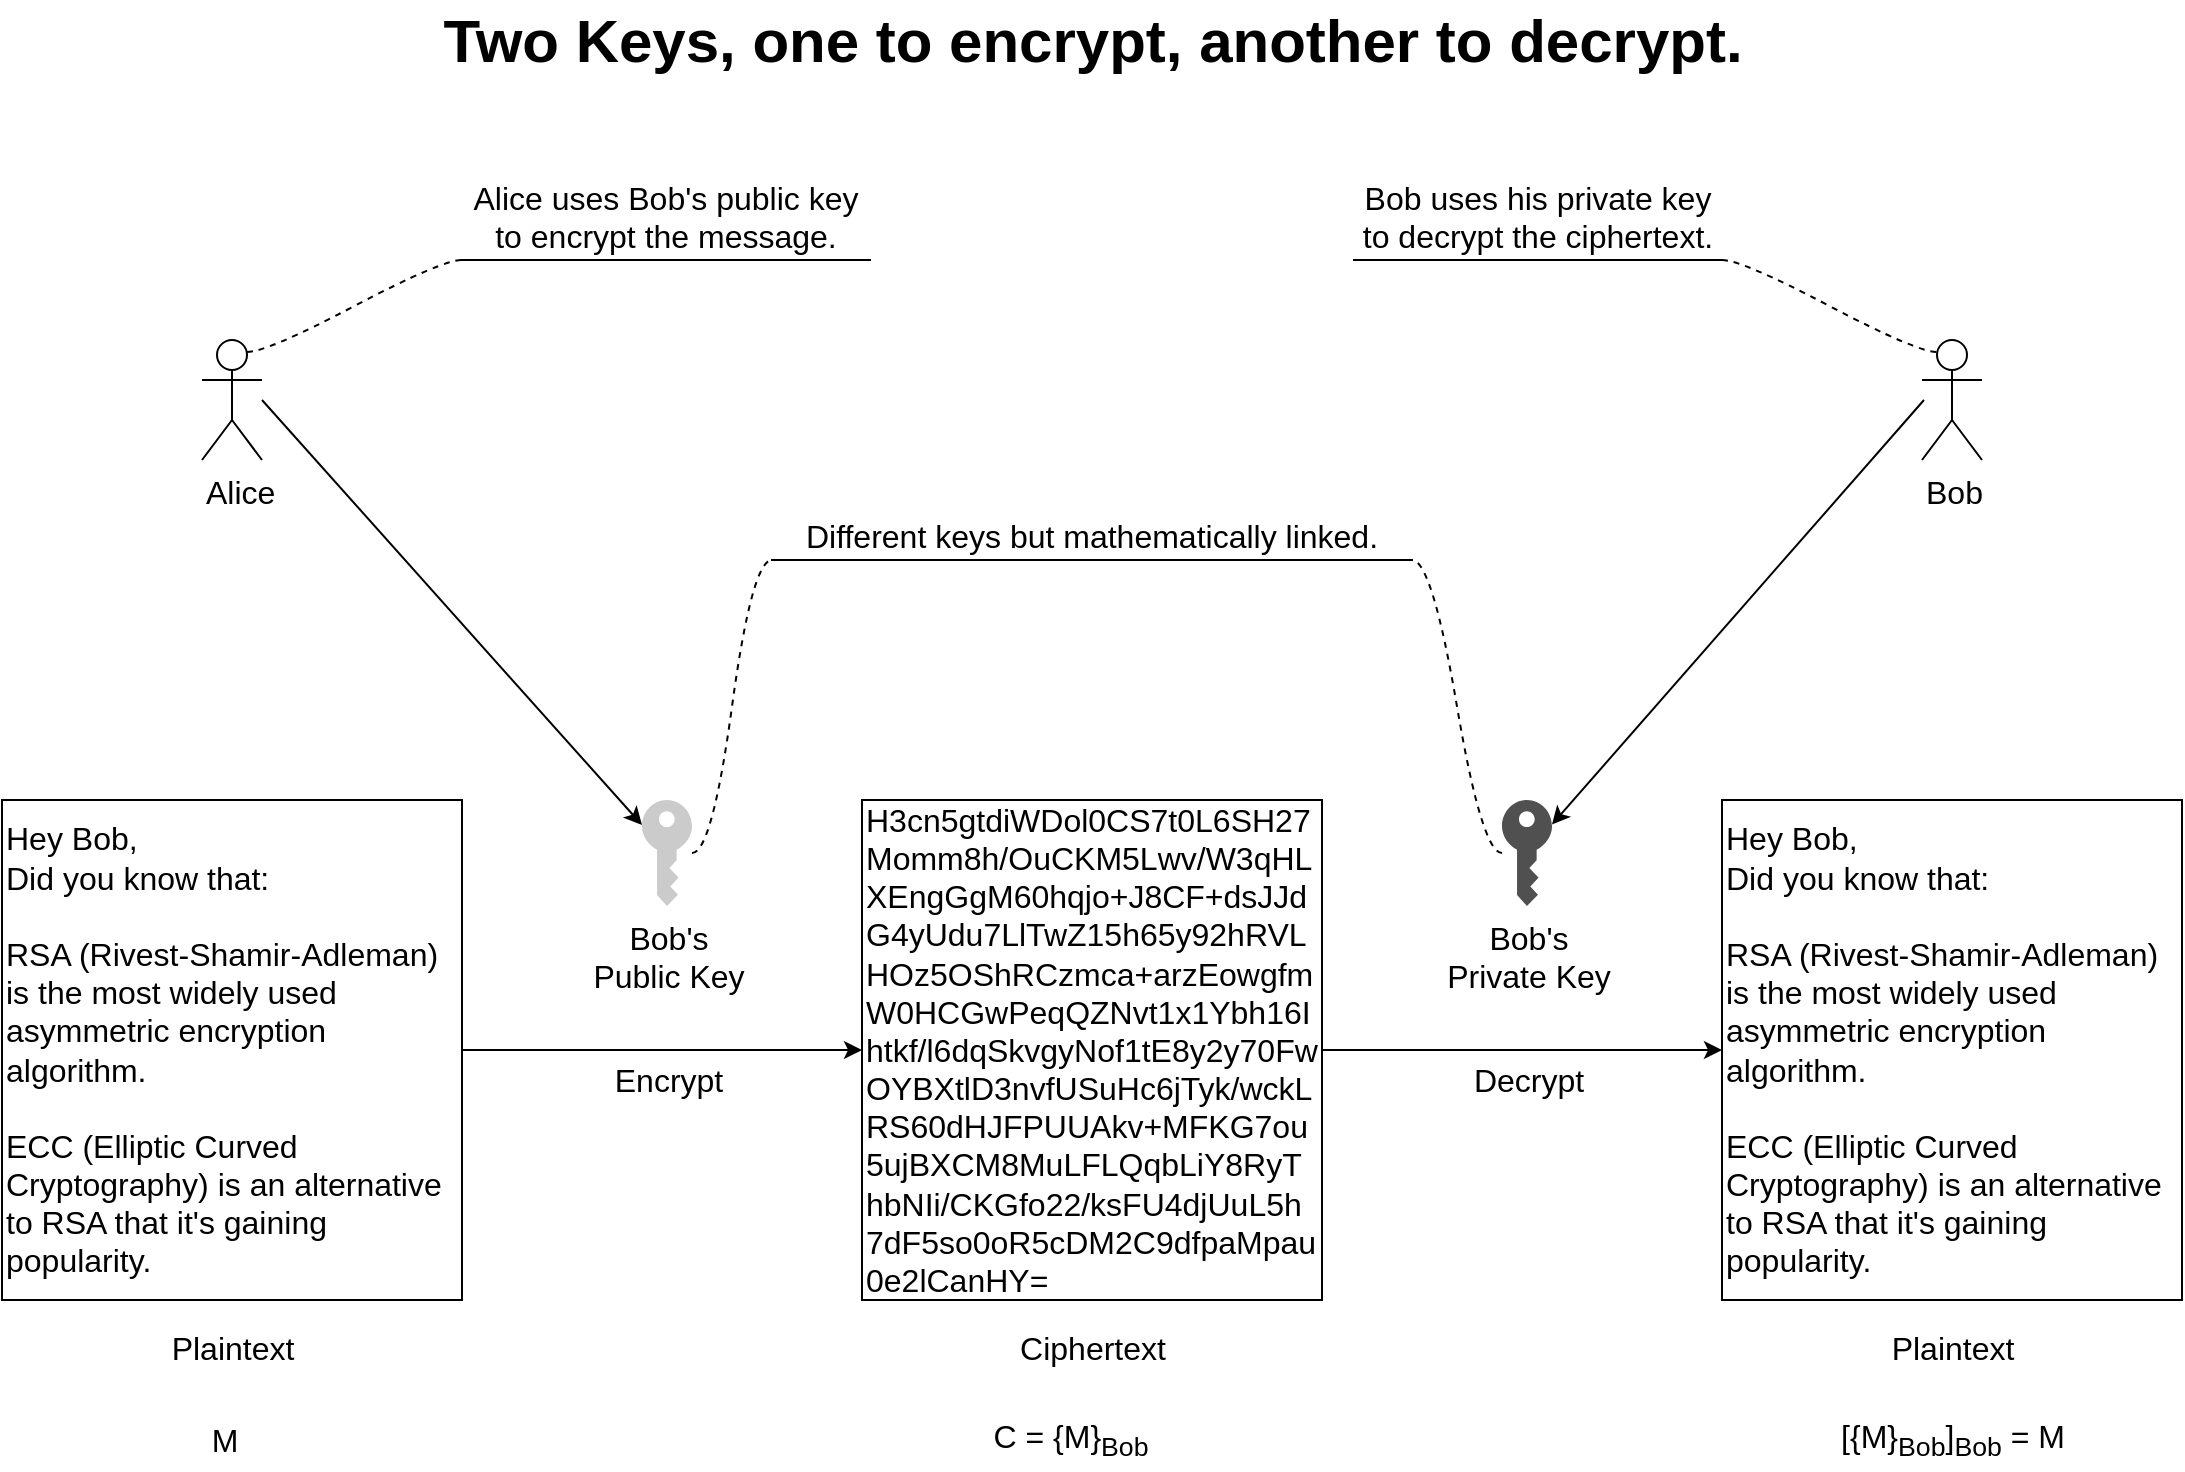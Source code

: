 <mxfile version="12.5.8" type="github">
  <diagram id="e7qFFtyubb4bdd4dZvRK" name="Page-1">
    <mxGraphModel dx="1422" dy="745" grid="1" gridSize="10" guides="1" tooltips="1" connect="1" arrows="1" fold="1" page="1" pageScale="1" pageWidth="1169" pageHeight="827" math="0" shadow="0">
      <root>
        <mxCell id="0"/>
        <mxCell id="1" parent="0"/>
        <mxCell id="d-wa3hP4QLAPHfcPqcP9-1" value="&lt;div style=&quot;font-size: 16px&quot;&gt;Hey Bob,&lt;/div&gt;&lt;div style=&quot;font-size: 16px&quot;&gt;Did you know that:&lt;/div&gt;&lt;div style=&quot;font-size: 16px&quot;&gt;&lt;br style=&quot;font-size: 16px&quot;&gt;&lt;/div&gt;&lt;div style=&quot;font-size: 16px&quot;&gt;RSA (Rivest-Shamir-Adleman) is the most widely used asymmetric encryption algorithm.&lt;/div&gt;&lt;div style=&quot;font-size: 16px&quot;&gt;&lt;br style=&quot;font-size: 16px&quot;&gt;&lt;/div&gt;&lt;div style=&quot;font-size: 16px&quot;&gt;ECC (Elliptic Curved Cryptography) is an alternative to RSA that it&#39;s gaining popularity.&lt;/div&gt;" style="rounded=0;whiteSpace=wrap;html=1;align=left;fontSize=16;" vertex="1" parent="1">
          <mxGeometry x="39" y="420" width="230" height="250" as="geometry"/>
        </mxCell>
        <mxCell id="d-wa3hP4QLAPHfcPqcP9-2" value="&lt;div&gt;H3cn5gtdiWDol0CS7t0L6SH27&lt;/div&gt;&lt;div&gt;Momm8h/OuCKM5Lwv/W3qHL&lt;/div&gt;&lt;div&gt;XEngGgM60hqjo+J8CF+dsJJd&lt;/div&gt;&lt;div&gt;G4yUdu7LlTwZ15h65y92hRVL&lt;/div&gt;&lt;div&gt;HOz5OShRCzmca+arzEowgfm&lt;/div&gt;&lt;div&gt;W0HCGwPeqQZNvt1x1Ybh16I&lt;/div&gt;&lt;div&gt;htkf/l6dqSkvgyNof1tE8y2y70Fw&lt;/div&gt;&lt;div&gt;OYBXtlD3nvfUSuHc6jTyk/wckL&lt;/div&gt;&lt;div&gt;&lt;span&gt;RS60dHJFPUUAkv+MFKG7ou&lt;/span&gt;&lt;/div&gt;&lt;div&gt;&lt;span&gt;5ujBXCM8MuLFLQqbLiY8RyT&lt;/span&gt;&lt;/div&gt;&lt;div&gt;&lt;span&gt;hbNIi/CKGfo22/ksFU4djUuL5h&lt;/span&gt;&lt;/div&gt;&lt;div&gt;&lt;span&gt;7dF5so0oR5cDM2C9dfpaMpau&lt;/span&gt;&lt;/div&gt;&lt;div&gt;&lt;span&gt;0e2lCanHY=&lt;/span&gt;&lt;br&gt;&lt;/div&gt;" style="rounded=0;whiteSpace=wrap;html=1;align=left;fontSize=16;" vertex="1" parent="1">
          <mxGeometry x="469" y="420" width="230" height="250" as="geometry"/>
        </mxCell>
        <mxCell id="d-wa3hP4QLAPHfcPqcP9-3" value="Two Keys, one to encrypt, another to decrypt." style="text;html=1;align=center;verticalAlign=middle;resizable=0;points=[];autosize=1;fontSize=30;fontStyle=1" vertex="1" parent="1">
          <mxGeometry x="249" y="20" width="670" height="40" as="geometry"/>
        </mxCell>
        <mxCell id="d-wa3hP4QLAPHfcPqcP9-7" value="Bob&#39;s&lt;br style=&quot;font-size: 16px;&quot;&gt;Private Key" style="pointerEvents=1;shadow=0;dashed=0;html=1;strokeColor=none;fillColor=#505050;labelPosition=center;verticalLabelPosition=bottom;verticalAlign=top;outlineConnect=0;align=center;shape=mxgraph.office.security.key_permissions;fontSize=16;" vertex="1" parent="1">
          <mxGeometry x="789" y="420" width="25" height="53" as="geometry"/>
        </mxCell>
        <mxCell id="d-wa3hP4QLAPHfcPqcP9-8" value="Bob&#39;s&lt;br&gt;Public Key" style="pointerEvents=1;shadow=0;dashed=0;html=1;strokeColor=none;labelPosition=center;verticalLabelPosition=bottom;verticalAlign=top;outlineConnect=0;align=center;shape=mxgraph.office.security.key_permissions;fillColor=#CCCBCB;fontSize=16;" vertex="1" parent="1">
          <mxGeometry x="359" y="420" width="25" height="53" as="geometry"/>
        </mxCell>
        <mxCell id="d-wa3hP4QLAPHfcPqcP9-10" value="" style="endArrow=classic;html=1;fontSize=16;exitX=1;exitY=0.5;exitDx=0;exitDy=0;entryX=0;entryY=0.5;entryDx=0;entryDy=0;" edge="1" parent="1" source="d-wa3hP4QLAPHfcPqcP9-1" target="d-wa3hP4QLAPHfcPqcP9-2">
          <mxGeometry width="50" height="50" relative="1" as="geometry">
            <mxPoint x="346.5" y="590" as="sourcePoint"/>
            <mxPoint x="396.5" y="540" as="targetPoint"/>
          </mxGeometry>
        </mxCell>
        <mxCell id="d-wa3hP4QLAPHfcPqcP9-13" value="" style="endArrow=classic;html=1;fontSize=16;exitX=1;exitY=0.5;exitDx=0;exitDy=0;entryX=0;entryY=0.5;entryDx=0;entryDy=0;" edge="1" parent="1">
          <mxGeometry width="50" height="50" relative="1" as="geometry">
            <mxPoint x="699" y="545" as="sourcePoint"/>
            <mxPoint x="899" y="545" as="targetPoint"/>
          </mxGeometry>
        </mxCell>
        <mxCell id="d-wa3hP4QLAPHfcPqcP9-14" value="&lt;div style=&quot;font-size: 16px&quot;&gt;Hey Bob,&lt;/div&gt;&lt;div style=&quot;font-size: 16px&quot;&gt;Did you know that:&lt;/div&gt;&lt;div style=&quot;font-size: 16px&quot;&gt;&lt;br style=&quot;font-size: 16px&quot;&gt;&lt;/div&gt;&lt;div style=&quot;font-size: 16px&quot;&gt;RSA (Rivest-Shamir-Adleman) is the most widely used asymmetric encryption algorithm.&lt;/div&gt;&lt;div style=&quot;font-size: 16px&quot;&gt;&lt;br style=&quot;font-size: 16px&quot;&gt;&lt;/div&gt;&lt;div style=&quot;font-size: 16px&quot;&gt;ECC (Elliptic Curved Cryptography) is an alternative to RSA that it&#39;s gaining popularity.&lt;/div&gt;" style="rounded=0;whiteSpace=wrap;html=1;align=left;fontSize=16;" vertex="1" parent="1">
          <mxGeometry x="899" y="420" width="230" height="250" as="geometry"/>
        </mxCell>
        <mxCell id="d-wa3hP4QLAPHfcPqcP9-15" value="Encrypt" style="text;html=1;align=center;verticalAlign=middle;resizable=0;points=[];autosize=1;fontSize=16;" vertex="1" parent="1">
          <mxGeometry x="336.5" y="550" width="70" height="20" as="geometry"/>
        </mxCell>
        <mxCell id="d-wa3hP4QLAPHfcPqcP9-16" value="Decrypt" style="text;html=1;align=center;verticalAlign=middle;resizable=0;points=[];autosize=1;fontSize=16;" vertex="1" parent="1">
          <mxGeometry x="766.5" y="550" width="70" height="20" as="geometry"/>
        </mxCell>
        <mxCell id="d-wa3hP4QLAPHfcPqcP9-17" value="M" style="text;html=1;align=center;verticalAlign=middle;resizable=0;points=[];autosize=1;fontSize=16;" vertex="1" parent="1">
          <mxGeometry x="135" y="730" width="30" height="20" as="geometry"/>
        </mxCell>
        <mxCell id="d-wa3hP4QLAPHfcPqcP9-18" value="C = {M}&lt;sub&gt;Bob&lt;/sub&gt;" style="text;html=1;align=center;verticalAlign=middle;resizable=0;points=[];autosize=1;fontSize=16;" vertex="1" parent="1">
          <mxGeometry x="528" y="725" width="90" height="30" as="geometry"/>
        </mxCell>
        <mxCell id="d-wa3hP4QLAPHfcPqcP9-19" value="Plaintext" style="text;html=1;align=center;verticalAlign=middle;resizable=0;points=[];autosize=1;fontSize=16;" vertex="1" parent="1">
          <mxGeometry x="114" y="684" width="80" height="20" as="geometry"/>
        </mxCell>
        <mxCell id="d-wa3hP4QLAPHfcPqcP9-20" value="Ciphertext" style="text;html=1;align=center;verticalAlign=middle;resizable=0;points=[];autosize=1;fontSize=16;" vertex="1" parent="1">
          <mxGeometry x="539" y="684" width="90" height="20" as="geometry"/>
        </mxCell>
        <mxCell id="d-wa3hP4QLAPHfcPqcP9-21" value="Plaintext" style="text;html=1;align=center;verticalAlign=middle;resizable=0;points=[];autosize=1;fontSize=16;" vertex="1" parent="1">
          <mxGeometry x="974" y="684" width="80" height="20" as="geometry"/>
        </mxCell>
        <mxCell id="d-wa3hP4QLAPHfcPqcP9-22" value="[{M}&lt;sub&gt;Bob&lt;/sub&gt;]&lt;sub&gt;Bob&lt;/sub&gt; = M" style="text;html=1;align=center;verticalAlign=middle;resizable=0;points=[];autosize=1;fontSize=16;" vertex="1" parent="1">
          <mxGeometry x="949" y="725" width="130" height="30" as="geometry"/>
        </mxCell>
        <mxCell id="d-wa3hP4QLAPHfcPqcP9-23" value="Alice" style="shape=umlActor;verticalLabelPosition=bottom;labelBackgroundColor=#ffffff;verticalAlign=top;html=1;outlineConnect=0;fontSize=16;align=left;" vertex="1" parent="1">
          <mxGeometry x="139" y="190" width="30" height="60" as="geometry"/>
        </mxCell>
        <mxCell id="d-wa3hP4QLAPHfcPqcP9-25" value="Bob" style="shape=umlActor;verticalLabelPosition=bottom;labelBackgroundColor=#ffffff;verticalAlign=top;html=1;outlineConnect=0;fontSize=16;align=left;" vertex="1" parent="1">
          <mxGeometry x="999" y="190" width="30" height="60" as="geometry"/>
        </mxCell>
        <mxCell id="d-wa3hP4QLAPHfcPqcP9-31" value="" style="endArrow=classic;html=1;fontSize=16;" edge="1" parent="1" target="d-wa3hP4QLAPHfcPqcP9-8">
          <mxGeometry width="50" height="50" relative="1" as="geometry">
            <mxPoint x="169" y="220" as="sourcePoint"/>
            <mxPoint x="360" y="410" as="targetPoint"/>
          </mxGeometry>
        </mxCell>
        <mxCell id="d-wa3hP4QLAPHfcPqcP9-32" value="" style="endArrow=classic;html=1;fontSize=16;" edge="1" parent="1" target="d-wa3hP4QLAPHfcPqcP9-7">
          <mxGeometry width="50" height="50" relative="1" as="geometry">
            <mxPoint x="1000" y="220" as="sourcePoint"/>
            <mxPoint x="800" y="410" as="targetPoint"/>
          </mxGeometry>
        </mxCell>
        <mxCell id="d-wa3hP4QLAPHfcPqcP9-35" value="Alice uses Bob&#39;s public key to encrypt the message." style="whiteSpace=wrap;html=1;shape=partialRectangle;top=0;left=0;bottom=1;right=0;points=[[0,1],[1,1]];strokeColor=#000000;fillColor=none;align=center;verticalAlign=bottom;routingCenterY=0.5;snapToPoint=1;container=1;recursiveResize=0;autosize=1;treeFolding=1;treeMoving=1;fontSize=16;" vertex="1" parent="1">
          <mxGeometry x="269" y="130" width="204" height="20" as="geometry"/>
        </mxCell>
        <mxCell id="d-wa3hP4QLAPHfcPqcP9-36" value="" style="edgeStyle=entityRelationEdgeStyle;startArrow=none;endArrow=none;segment=10;curved=1;fontSize=16;exitX=0.75;exitY=0.1;exitDx=0;exitDy=0;exitPerimeter=0;dashed=1;" edge="1" target="d-wa3hP4QLAPHfcPqcP9-35" parent="1" source="d-wa3hP4QLAPHfcPqcP9-23">
          <mxGeometry relative="1" as="geometry">
            <mxPoint x="344" y="270" as="sourcePoint"/>
          </mxGeometry>
        </mxCell>
        <mxCell id="d-wa3hP4QLAPHfcPqcP9-38" value="Different keys but mathematically linked." style="whiteSpace=wrap;html=1;shape=partialRectangle;top=0;left=0;bottom=1;right=0;points=[[0,1],[1,1]];strokeColor=#000000;fillColor=none;align=center;verticalAlign=bottom;routingCenterY=0.5;snapToPoint=1;container=1;recursiveResize=0;autosize=1;treeFolding=1;treeMoving=1;fontSize=16;" vertex="1" parent="1">
          <mxGeometry x="424" y="280" width="320" height="20" as="geometry"/>
        </mxCell>
        <mxCell id="d-wa3hP4QLAPHfcPqcP9-39" value="" style="edgeStyle=entityRelationEdgeStyle;startArrow=none;endArrow=none;segment=10;curved=1;fontSize=16;dashed=1;" edge="1" target="d-wa3hP4QLAPHfcPqcP9-38" parent="1" source="d-wa3hP4QLAPHfcPqcP9-7">
          <mxGeometry relative="1" as="geometry">
            <mxPoint x="524" y="310" as="sourcePoint"/>
          </mxGeometry>
        </mxCell>
        <mxCell id="d-wa3hP4QLAPHfcPqcP9-40" value="" style="edgeStyle=entityRelationEdgeStyle;startArrow=none;endArrow=none;segment=10;curved=1;fontSize=16;entryX=0;entryY=1;entryDx=0;entryDy=0;dashed=1;" edge="1" parent="1" source="d-wa3hP4QLAPHfcPqcP9-8" target="d-wa3hP4QLAPHfcPqcP9-38">
          <mxGeometry relative="1" as="geometry">
            <mxPoint x="799" y="456.5" as="sourcePoint"/>
            <mxPoint x="774" y="300" as="targetPoint"/>
          </mxGeometry>
        </mxCell>
        <mxCell id="d-wa3hP4QLAPHfcPqcP9-41" value="Bob uses his private key to decrypt the ciphertext." style="whiteSpace=wrap;html=1;shape=partialRectangle;top=0;left=0;bottom=1;right=0;points=[[0,1],[1,1]];strokeColor=#000000;fillColor=none;align=center;verticalAlign=bottom;routingCenterY=0.5;snapToPoint=1;container=1;recursiveResize=0;autosize=1;treeFolding=1;treeMoving=1;fontSize=16;" vertex="1" parent="1">
          <mxGeometry x="715" y="130" width="184" height="20" as="geometry"/>
        </mxCell>
        <mxCell id="d-wa3hP4QLAPHfcPqcP9-42" value="" style="edgeStyle=entityRelationEdgeStyle;startArrow=none;endArrow=none;segment=10;curved=1;fontSize=16;entryX=0.25;entryY=0.1;entryDx=0;entryDy=0;entryPerimeter=0;exitX=1;exitY=1;exitDx=0;exitDy=0;dashed=1;" edge="1" target="d-wa3hP4QLAPHfcPqcP9-25" parent="1" source="d-wa3hP4QLAPHfcPqcP9-41">
          <mxGeometry relative="1" as="geometry">
            <mxPoint x="880" y="230" as="sourcePoint"/>
          </mxGeometry>
        </mxCell>
      </root>
    </mxGraphModel>
  </diagram>
</mxfile>
